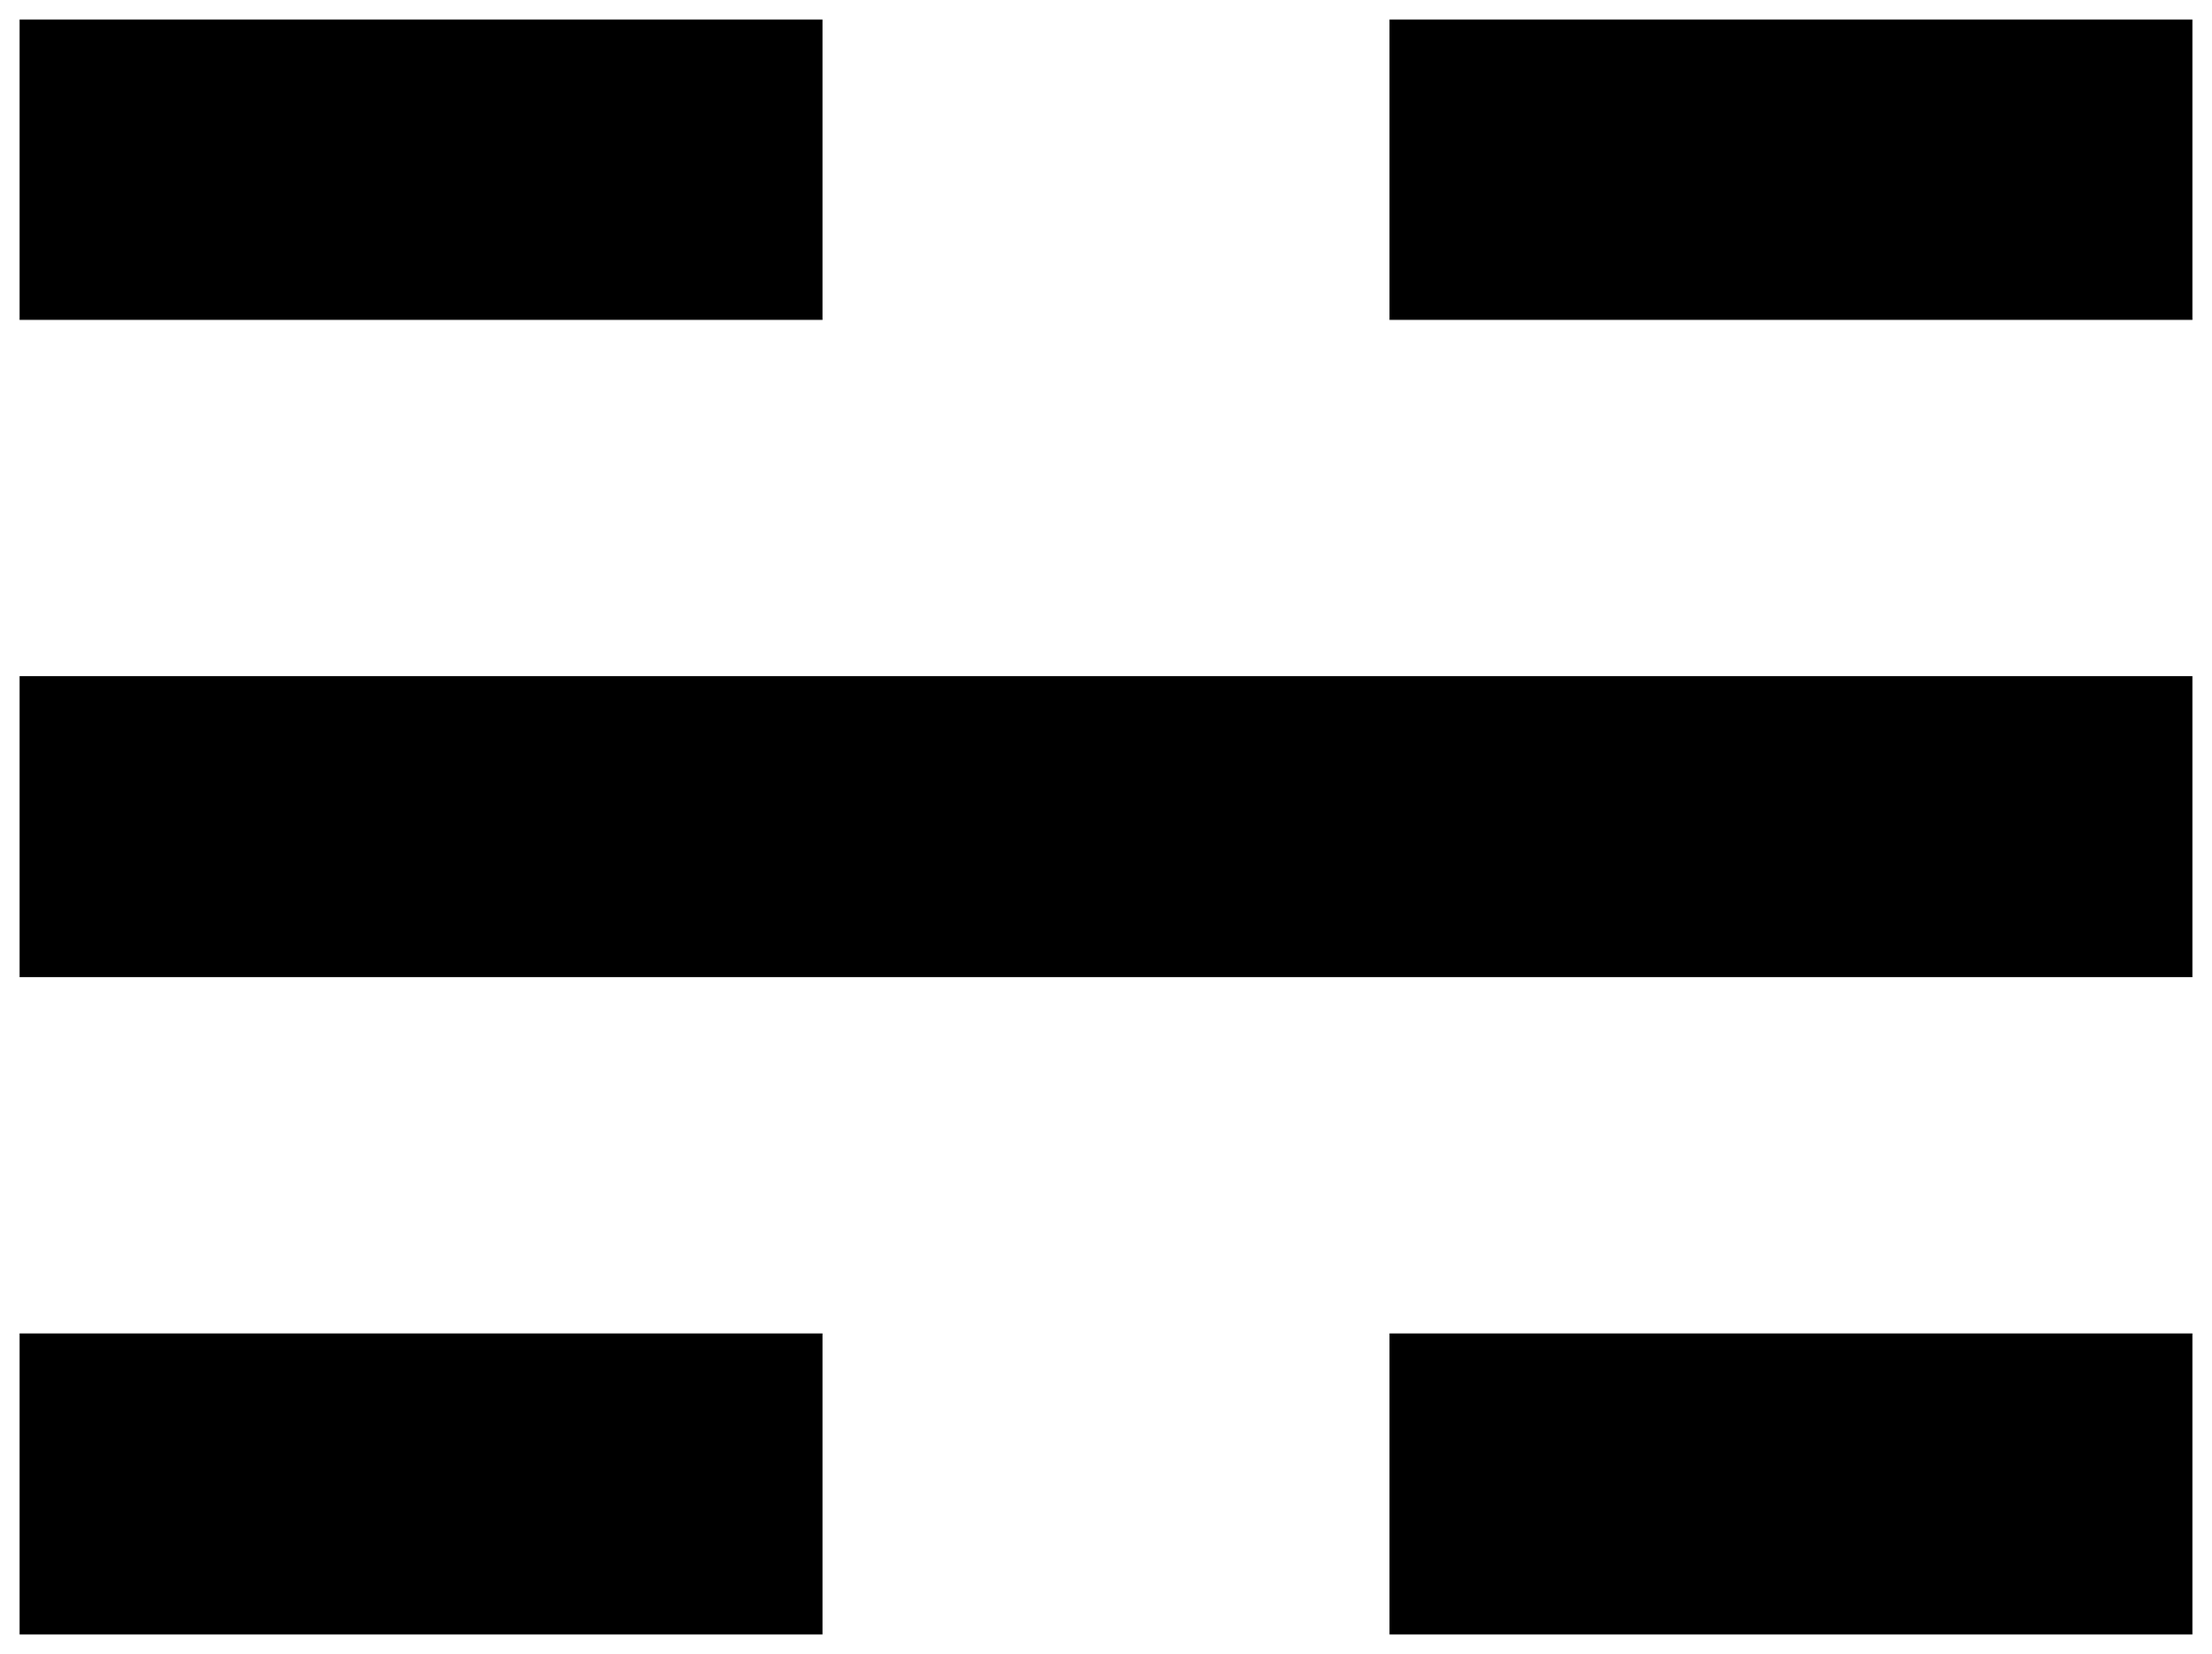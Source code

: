 


\begin{tikzpicture}[y=0.80pt, x=0.80pt, yscale=-1.0, xscale=1.0, inner sep=0pt, outer sep=0pt]
\begin{scope}[shift={(100.0,1856.0)},nonzero rule]
  \path[draw=.,fill=.,line width=1.600pt] (1724.0,-1060.0) --
    (1208.0,-1060.0) -- (1208.0,-1252.0) -- (1724.0,-1252.0) --
    (1724.0,-1060.0) -- cycle(1724.0,-212.0) -- (1208.0,-212.0)
    -- (1208.0,-404.0) -- (1724.0,-404.0) -- (1724.0,-212.0) --
    cycle(1724.0,-636.0) -- (324.0,-636.0) -- (324.0,-828.0) --
    (1724.0,-828.0) -- (1724.0,-636.0) -- cycle(840.0,-1060.0)
    -- (324.0,-1060.0) -- (324.0,-1252.0) -- (840.0,-1252.0) --
    (840.0,-1060.0) -- cycle(840.0,-212.0) -- (324.0,-212.0) --
    (324.0,-404.0) -- (840.0,-404.0) -- (840.0,-212.0) -- cycle;
\end{scope}

\end{tikzpicture}

